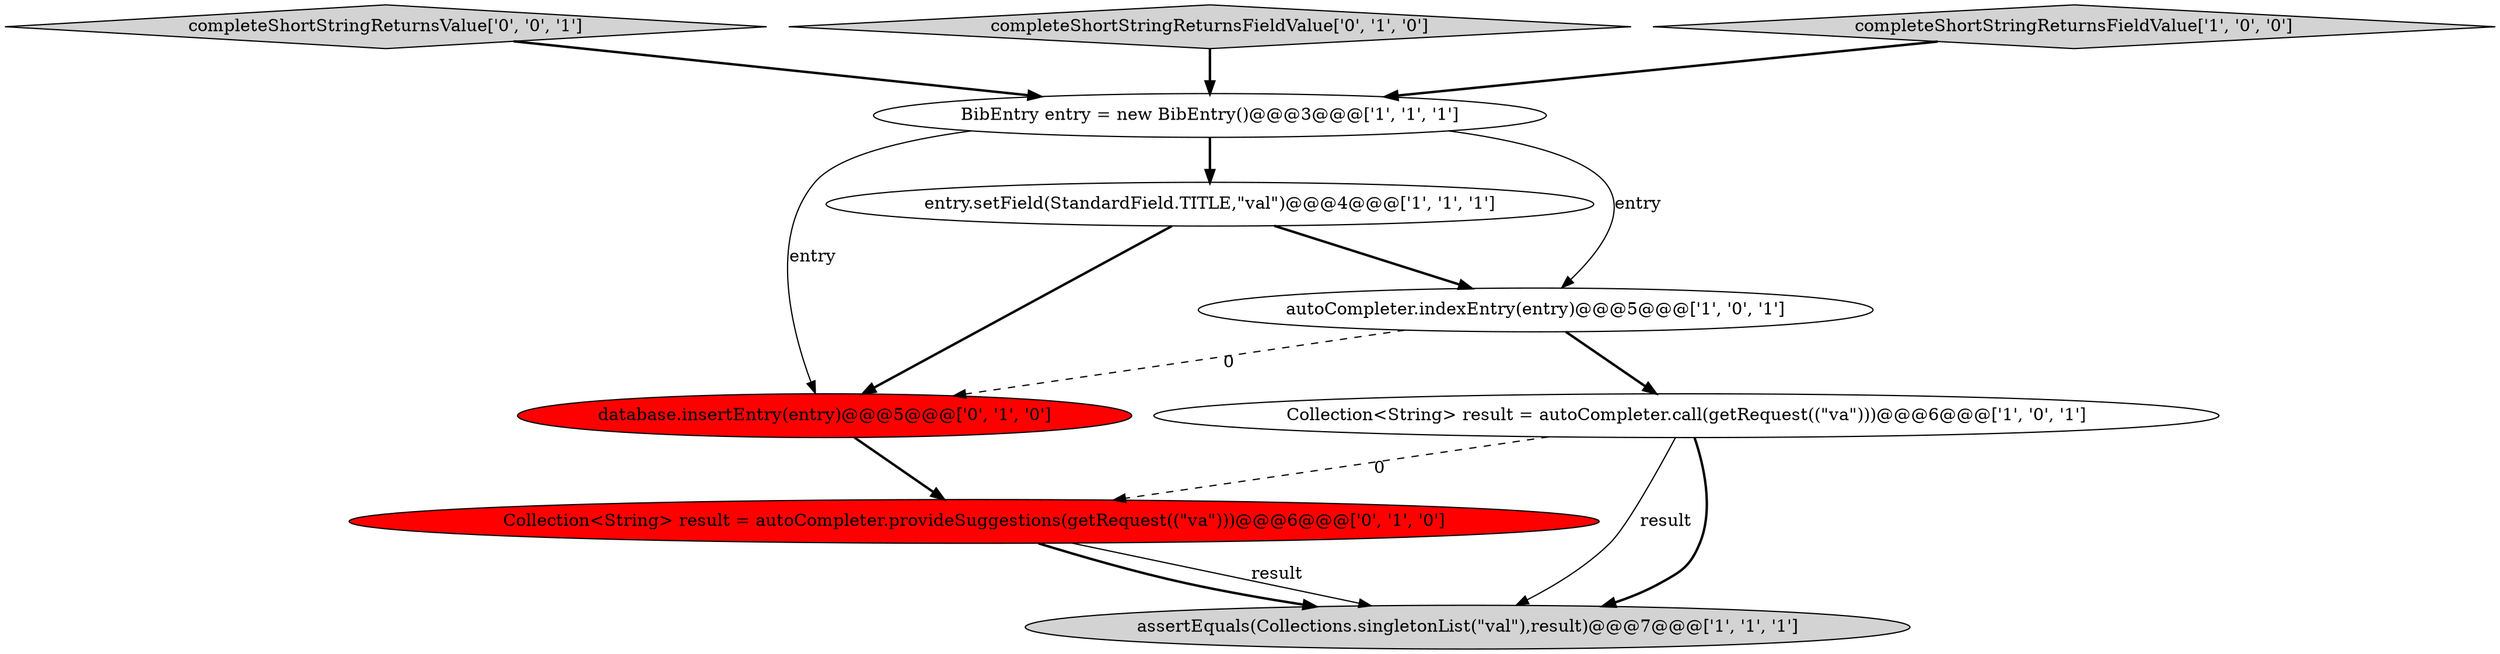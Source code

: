digraph {
2 [style = filled, label = "entry.setField(StandardField.TITLE,\"val\")@@@4@@@['1', '1', '1']", fillcolor = white, shape = ellipse image = "AAA0AAABBB1BBB"];
7 [style = filled, label = "database.insertEntry(entry)@@@5@@@['0', '1', '0']", fillcolor = red, shape = ellipse image = "AAA1AAABBB2BBB"];
6 [style = filled, label = "Collection<String> result = autoCompleter.provideSuggestions(getRequest((\"va\")))@@@6@@@['0', '1', '0']", fillcolor = red, shape = ellipse image = "AAA1AAABBB2BBB"];
5 [style = filled, label = "assertEquals(Collections.singletonList(\"val\"),result)@@@7@@@['1', '1', '1']", fillcolor = lightgray, shape = ellipse image = "AAA0AAABBB1BBB"];
9 [style = filled, label = "completeShortStringReturnsValue['0', '0', '1']", fillcolor = lightgray, shape = diamond image = "AAA0AAABBB3BBB"];
3 [style = filled, label = "Collection<String> result = autoCompleter.call(getRequest((\"va\")))@@@6@@@['1', '0', '1']", fillcolor = white, shape = ellipse image = "AAA0AAABBB1BBB"];
4 [style = filled, label = "BibEntry entry = new BibEntry()@@@3@@@['1', '1', '1']", fillcolor = white, shape = ellipse image = "AAA0AAABBB1BBB"];
8 [style = filled, label = "completeShortStringReturnsFieldValue['0', '1', '0']", fillcolor = lightgray, shape = diamond image = "AAA0AAABBB2BBB"];
1 [style = filled, label = "completeShortStringReturnsFieldValue['1', '0', '0']", fillcolor = lightgray, shape = diamond image = "AAA0AAABBB1BBB"];
0 [style = filled, label = "autoCompleter.indexEntry(entry)@@@5@@@['1', '0', '1']", fillcolor = white, shape = ellipse image = "AAA0AAABBB1BBB"];
0->3 [style = bold, label=""];
4->7 [style = solid, label="entry"];
6->5 [style = solid, label="result"];
6->5 [style = bold, label=""];
1->4 [style = bold, label=""];
3->5 [style = bold, label=""];
2->0 [style = bold, label=""];
3->6 [style = dashed, label="0"];
4->2 [style = bold, label=""];
2->7 [style = bold, label=""];
8->4 [style = bold, label=""];
9->4 [style = bold, label=""];
0->7 [style = dashed, label="0"];
3->5 [style = solid, label="result"];
7->6 [style = bold, label=""];
4->0 [style = solid, label="entry"];
}

